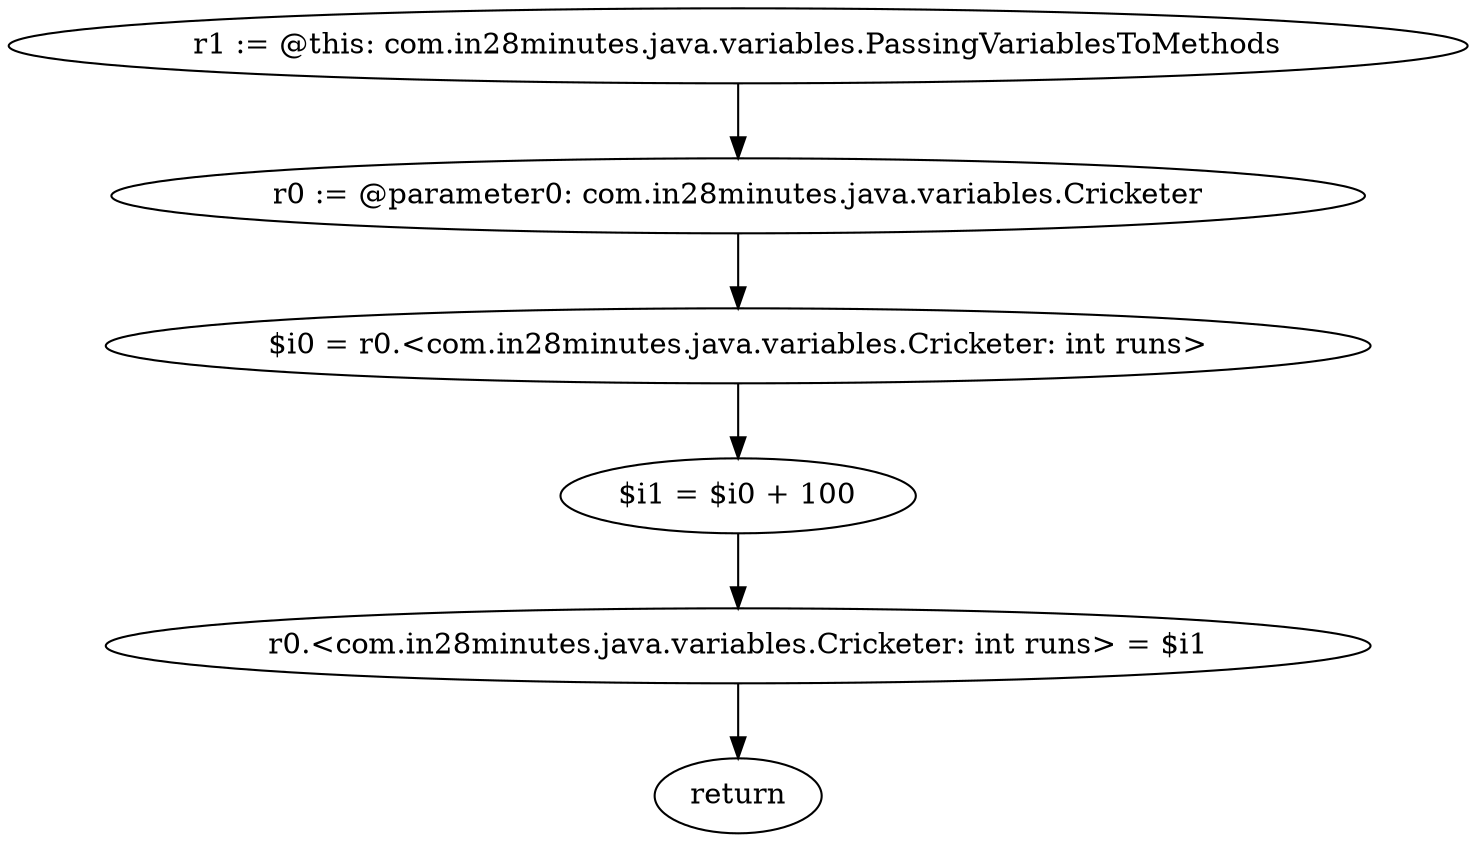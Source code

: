 digraph "unitGraph" {
    "r1 := @this: com.in28minutes.java.variables.PassingVariablesToMethods"
    "r0 := @parameter0: com.in28minutes.java.variables.Cricketer"
    "$i0 = r0.<com.in28minutes.java.variables.Cricketer: int runs>"
    "$i1 = $i0 + 100"
    "r0.<com.in28minutes.java.variables.Cricketer: int runs> = $i1"
    "return"
    "r1 := @this: com.in28minutes.java.variables.PassingVariablesToMethods"->"r0 := @parameter0: com.in28minutes.java.variables.Cricketer";
    "r0 := @parameter0: com.in28minutes.java.variables.Cricketer"->"$i0 = r0.<com.in28minutes.java.variables.Cricketer: int runs>";
    "$i0 = r0.<com.in28minutes.java.variables.Cricketer: int runs>"->"$i1 = $i0 + 100";
    "$i1 = $i0 + 100"->"r0.<com.in28minutes.java.variables.Cricketer: int runs> = $i1";
    "r0.<com.in28minutes.java.variables.Cricketer: int runs> = $i1"->"return";
}
